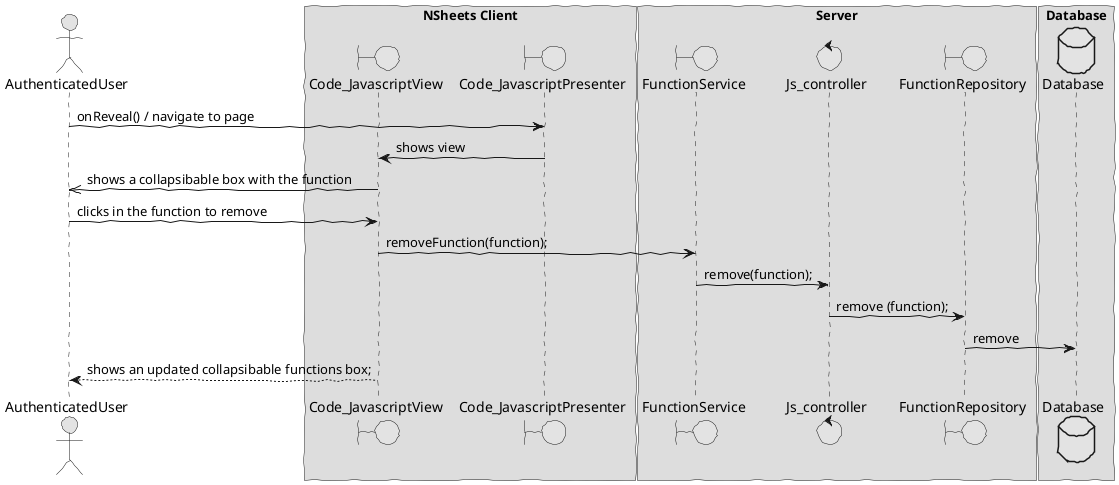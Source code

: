 @startuml  design3
skinparam handwritten true
skinparam monochrome true
skinparam packageStyle rect
skinparam defaultFontName FG Virgil
skinparam shadowing false

actor AuthenticatedUser
boundary Code_JavascriptView
boundary Code_JavascriptPresenter
boundary FunctionService
control Js_controller
boundary FunctionRepository
database Database 

box "NSheets Client"
participant Code_JavascriptView
participant Code_JavascriptPresenter 
end box

box "Server"
participant FunctionService
participant Js_controller
participant FunctionRepository
end box

box "Database"
participant Database
end box

AuthenticatedUser -> Code_JavascriptPresenter : onReveal() / navigate to page 
Code_JavascriptPresenter -> Code_JavascriptView: shows view
Code_JavascriptView ->> AuthenticatedUser : shows a collapsibable box with the function
AuthenticatedUser -> Code_JavascriptView: clicks in the function to remove
Code_JavascriptView -> FunctionService: removeFunction(function);
FunctionService -> Js_controller: remove(function);
Js_controller -> FunctionRepository: remove (function);
FunctionRepository -> Database: remove
Code_JavascriptView --> AuthenticatedUser: shows an updated collapsibable functions box;

@enduml